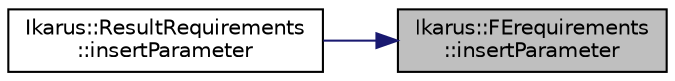digraph "Ikarus::FErequirements::insertParameter"
{
 // LATEX_PDF_SIZE
  edge [fontname="Helvetica",fontsize="10",labelfontname="Helvetica",labelfontsize="10"];
  node [fontname="Helvetica",fontsize="10",shape=record];
  rankdir="RL";
  Node1 [label="Ikarus::FErequirements\l::insertParameter",height=0.2,width=0.4,color="black", fillcolor="grey75", style="filled", fontcolor="black",tooltip="Insert a parameter into the requirements."];
  Node1 -> Node2 [dir="back",color="midnightblue",fontsize="10",style="solid",fontname="Helvetica"];
  Node2 [label="Ikarus::ResultRequirements\l::insertParameter",height=0.2,width=0.4,color="black", fillcolor="white", style="filled",URL="$dd/d9e/a01226.html#a3fbc8b71e9463eb2aff7afa73db77023",tooltip="Insert a parameter into the finite element requirements."];
}
